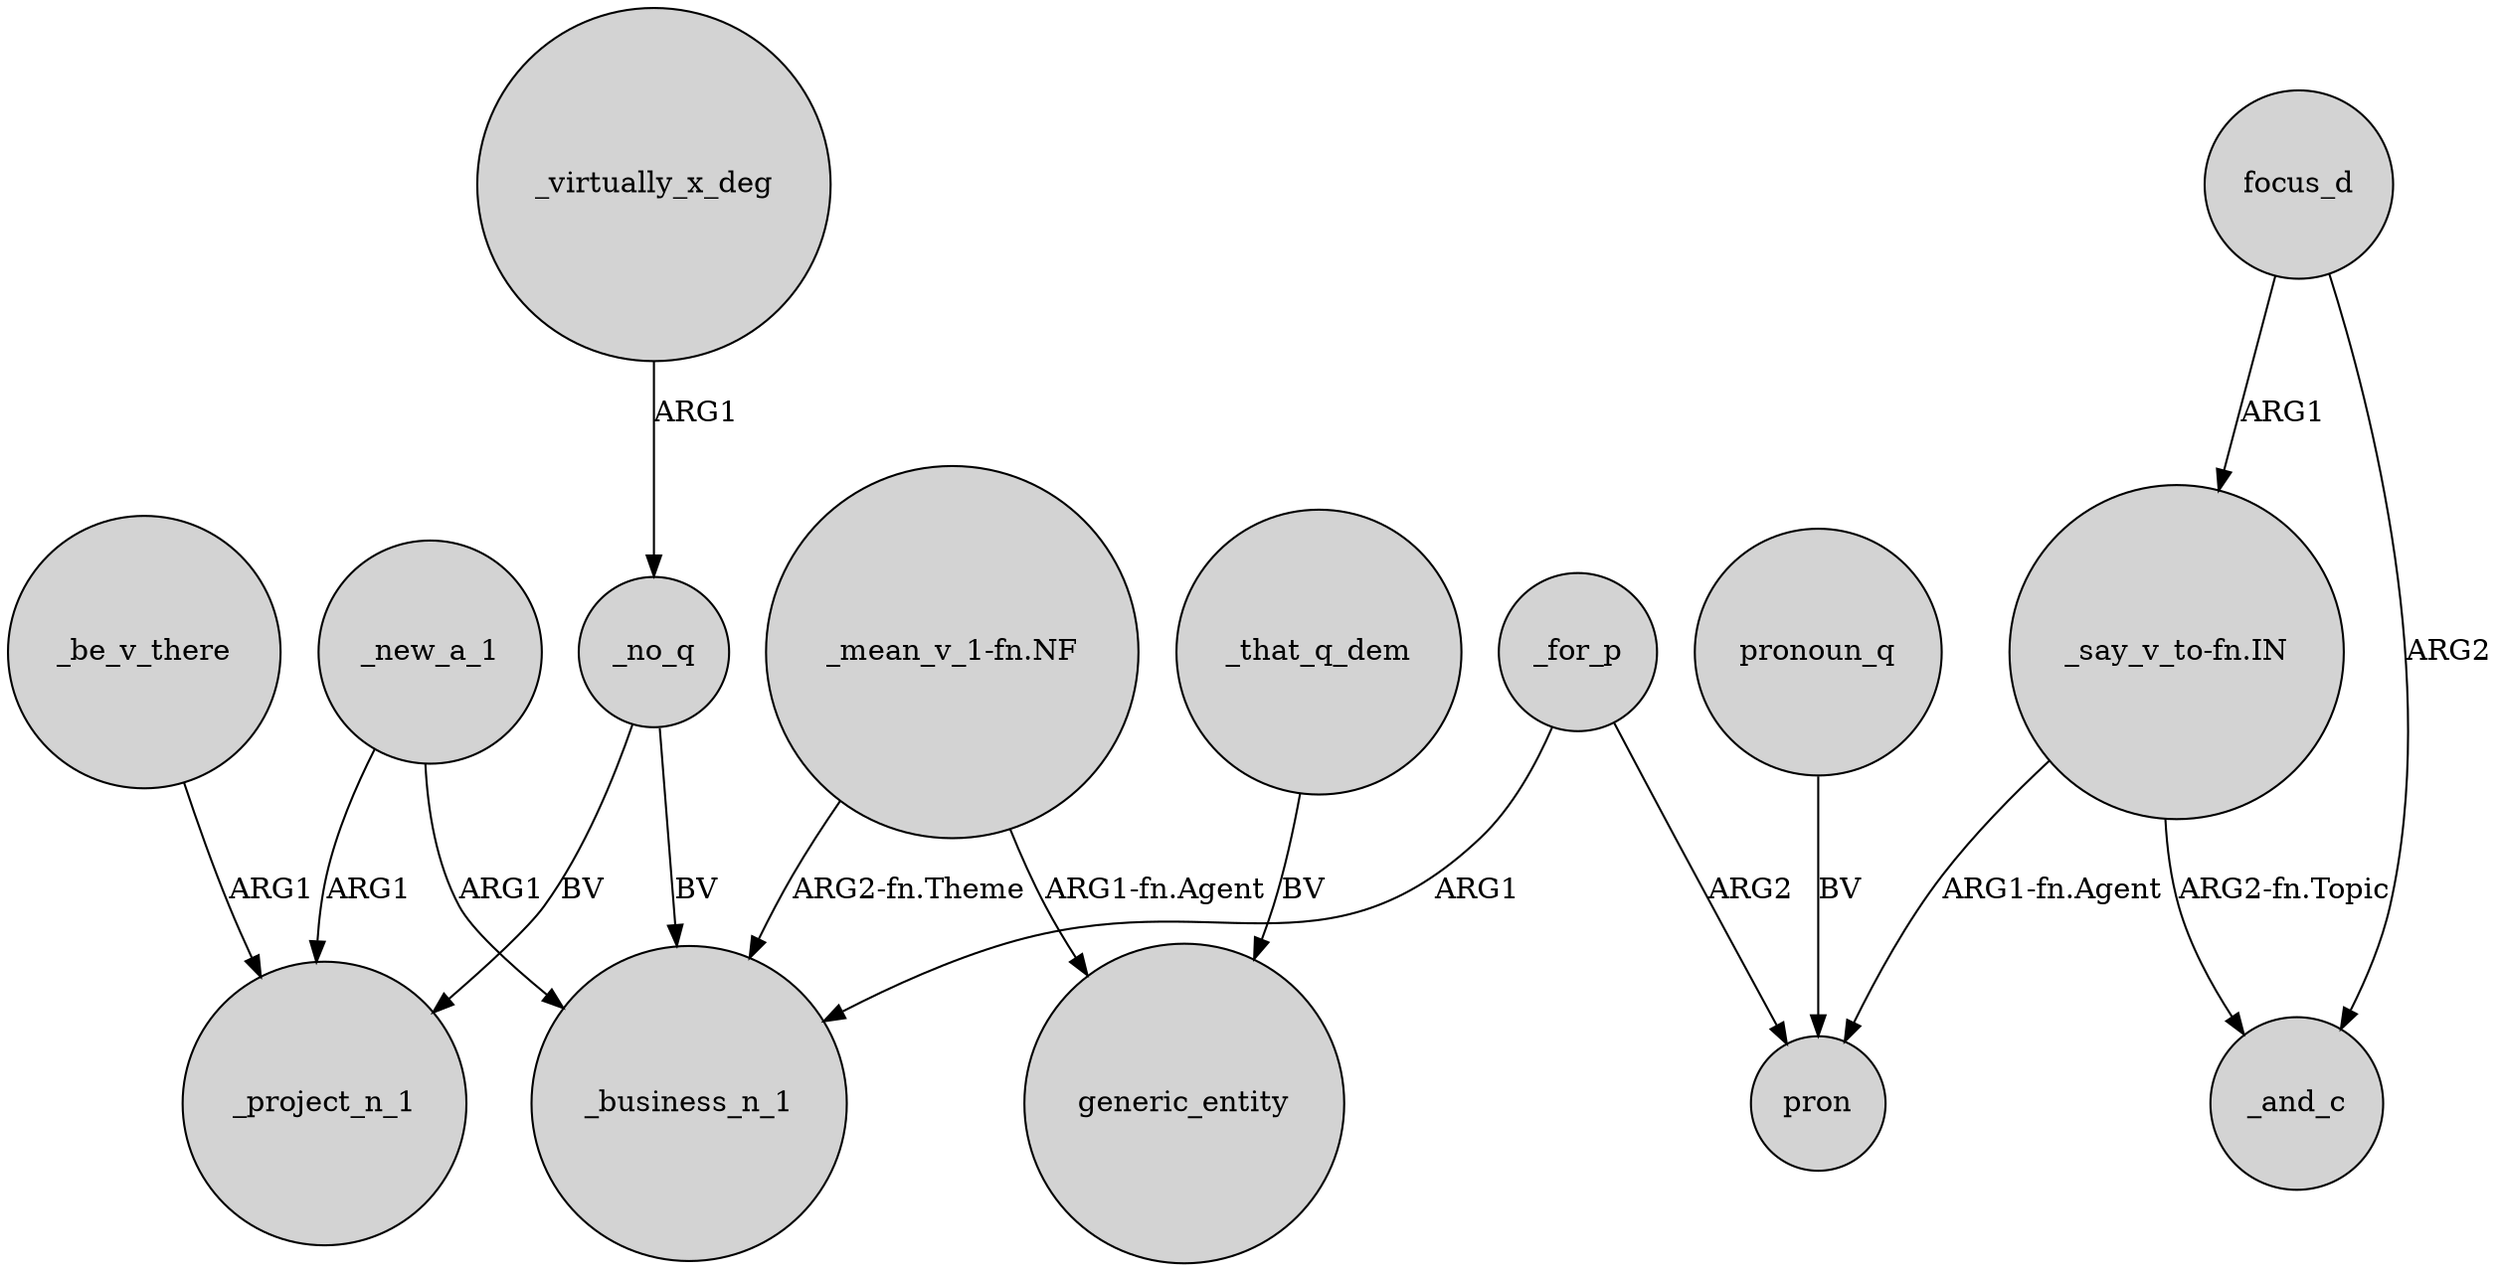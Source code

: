 digraph {
	node [shape=circle style=filled]
	_new_a_1 -> _project_n_1 [label=ARG1]
	_be_v_there -> _project_n_1 [label=ARG1]
	"_mean_v_1-fn.NF" -> _business_n_1 [label="ARG2-fn.Theme"]
	_no_q -> _business_n_1 [label=BV]
	_for_p -> pron [label=ARG2]
	_virtually_x_deg -> _no_q [label=ARG1]
	_for_p -> _business_n_1 [label=ARG1]
	_that_q_dem -> generic_entity [label=BV]
	"_mean_v_1-fn.NF" -> generic_entity [label="ARG1-fn.Agent"]
	focus_d -> _and_c [label=ARG2]
	_new_a_1 -> _business_n_1 [label=ARG1]
	"_say_v_to-fn.IN" -> _and_c [label="ARG2-fn.Topic"]
	_no_q -> _project_n_1 [label=BV]
	focus_d -> "_say_v_to-fn.IN" [label=ARG1]
	"_say_v_to-fn.IN" -> pron [label="ARG1-fn.Agent"]
	pronoun_q -> pron [label=BV]
}
